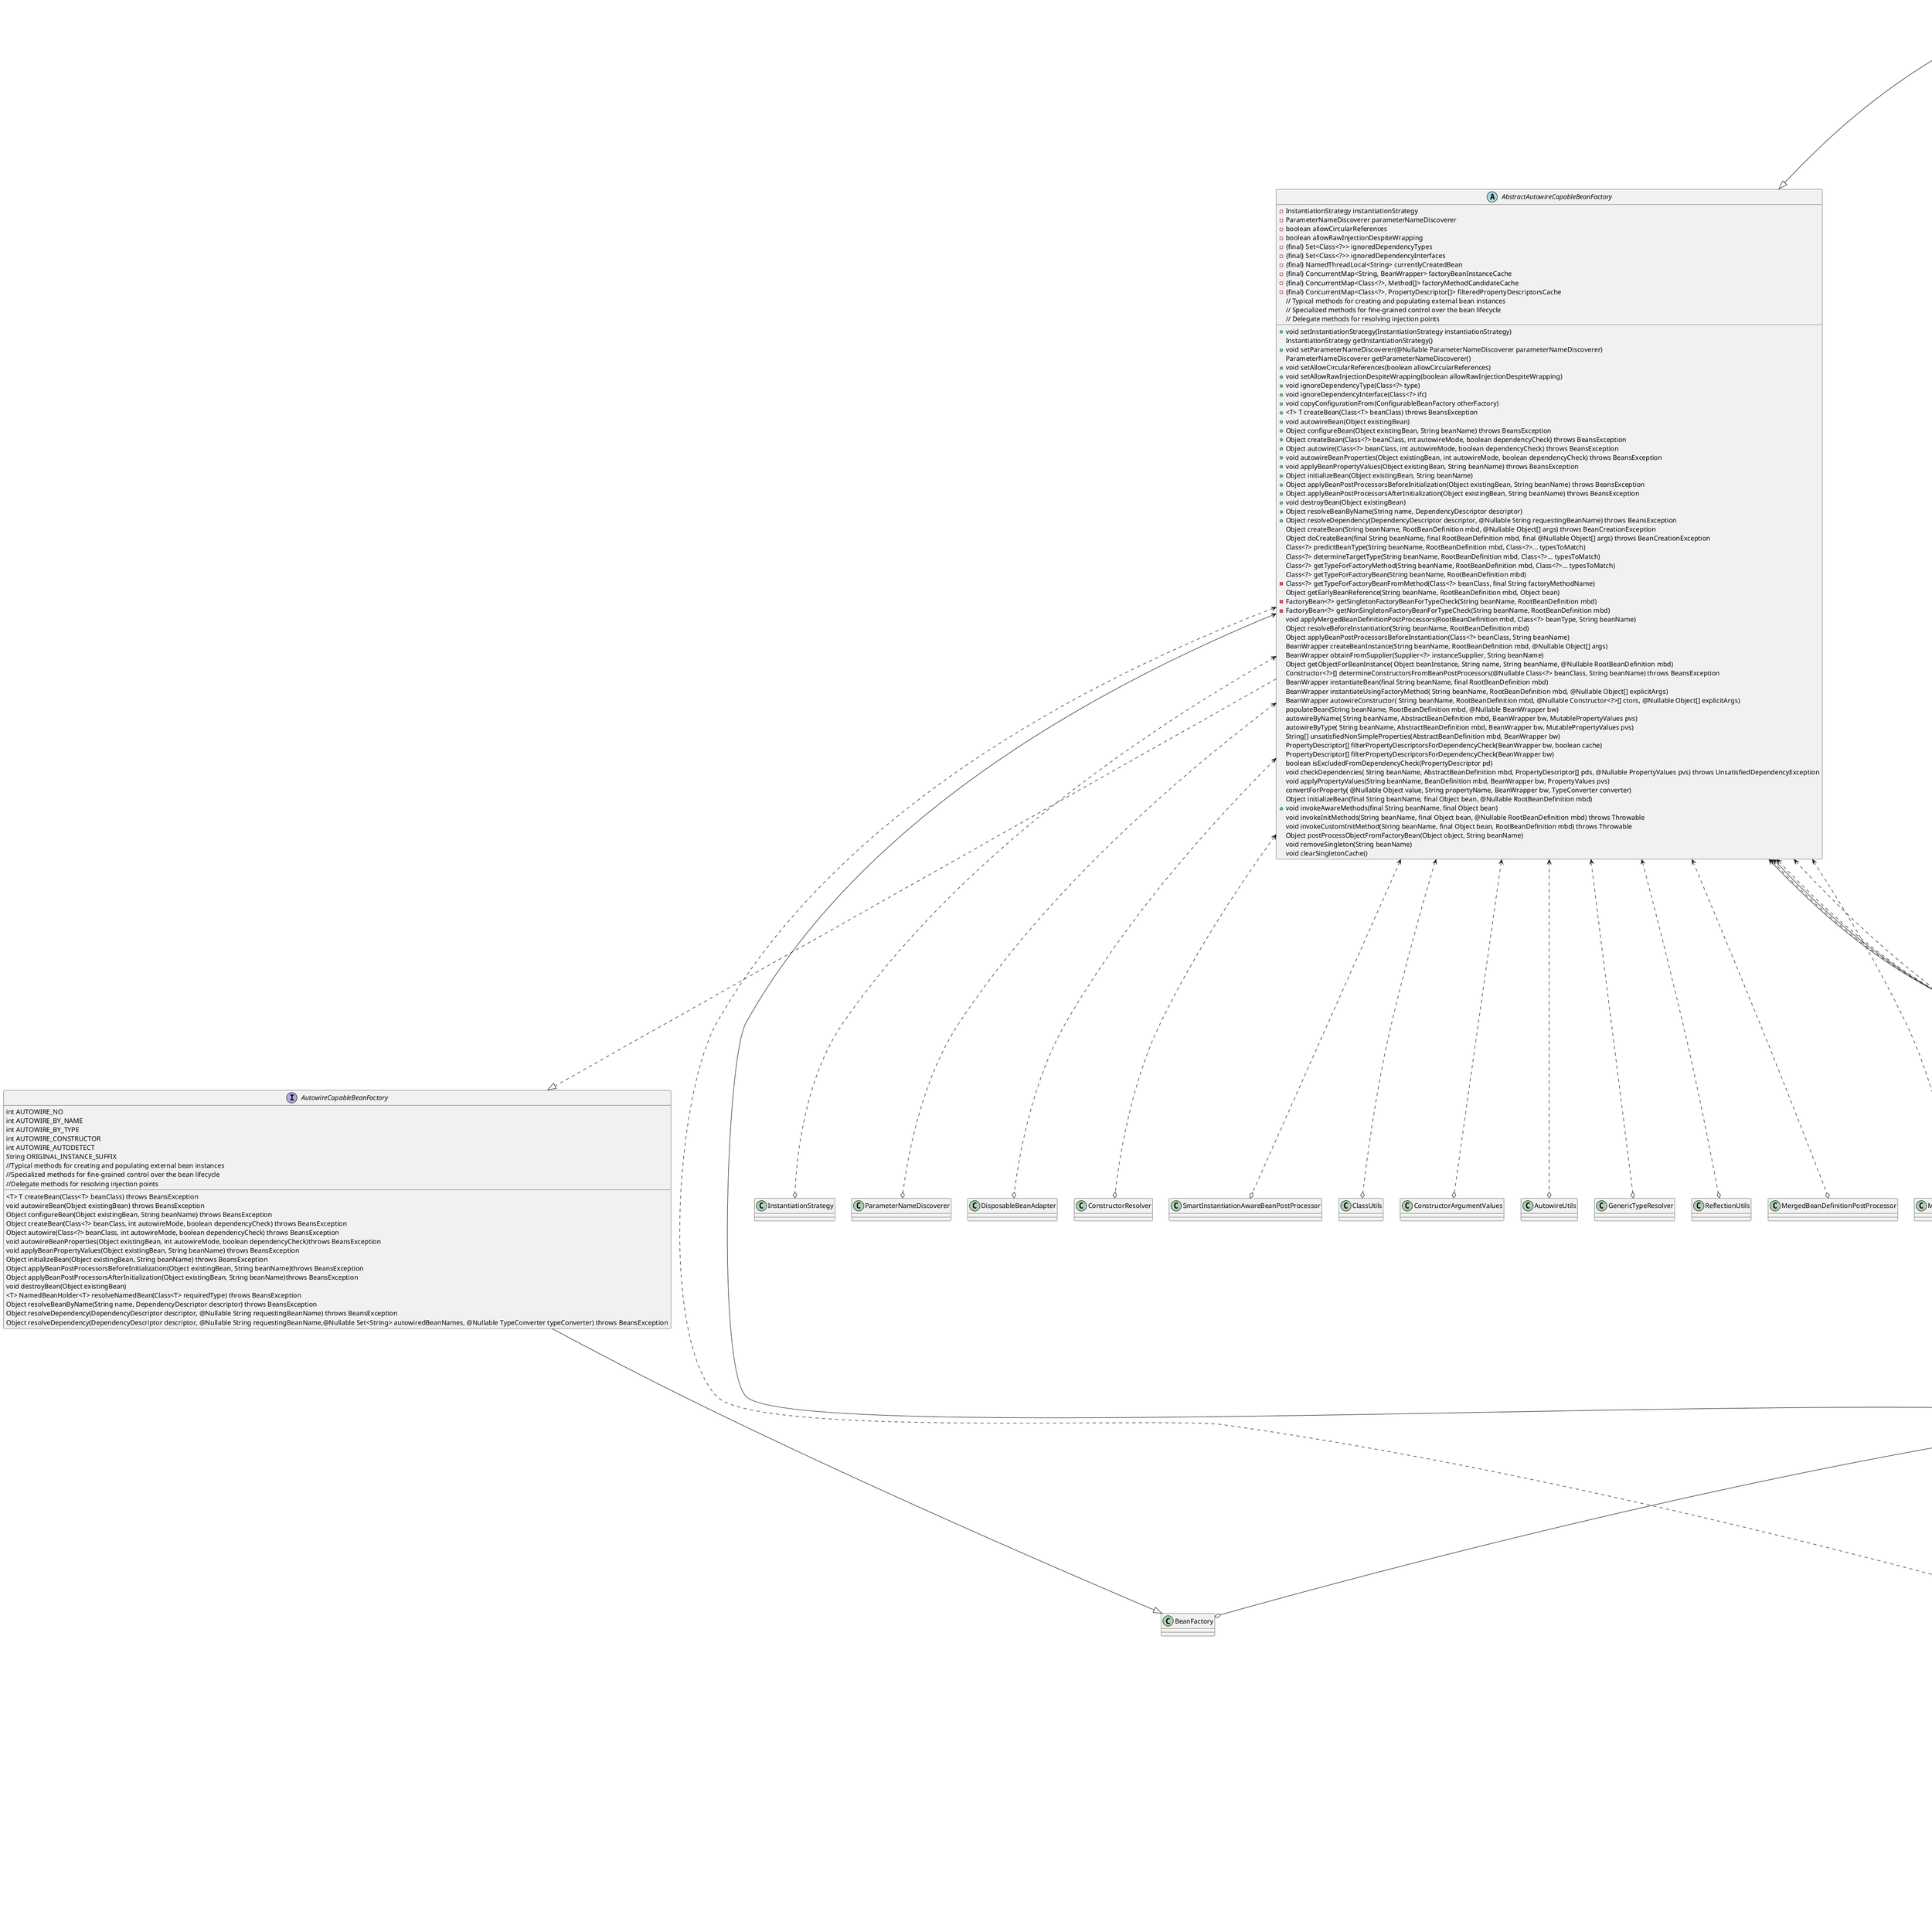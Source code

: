 @startuml
class DefaultListableBeanFactory{
}
class SimpleAliasRegistry{
    -{final} Map<String, String> aliasMap = new ConcurrentHashMap<>(16)
     +void registerAlias(String name, String alias)
     + boolean hasAlias(String name, String alias)
     + void removeAlias(String alias)
     + boolean isAlias(String name)
     + String[] getAliases(String name)
     + void resolveAliases(StringValueResolver valueResolver)
     + String canonicalName(String name)
       boolean allowAliasOverriding()
       void checkForAliasCircle(String name, String alias)
     - void retrieveAliases(String name, List<String> result)
}
class DefaultSingletonBeanRegistry{
   -{final}  Map<String, Object> singletonObjects
   -{final}  Map<String, ObjectFactory<?>> singletonFactories
   -{final}  Map<String, Object> earlySingletonObjects
   -{final}  Set<String> registeredSingletons
   -{final}  Set<String> singletonsCurrentlyInCreation
   -{final}  Set<String> inCreationCheckExclusions
   -{final}  Set<Exception> suppressedExceptions
   -{final}  boolean singletonsCurrentlyInDestruction
   -{final}  Map<String, Object> disposableBeans
   -{final}  Map<String, Set<String>> containedBeanMap
   -{final}  Map<String, Set<String>> dependentBeanMap
   -{final}  Map<String, Set<String>> dependenciesForBeanMap
   + void registerSingleton(String beanName, Object singletonObject) throws IllegalStateException
   + Object getSingleton(String beanName)
   + boolean containsSingleton(String beanName)
   + void setCurrentlyInCreation(String beanName, boolean inCreation)
   + boolean isCurrentlyInCreation(String beanName)
   + boolean isSingletonCurrentlyInCreation(String beanName)
   + void registerDisposableBean(String beanName, DisposableBean bean)
   + void registerContainedBean(String containedBeanName, String containingBeanName)
   + void registerDependentBean(String beanName, String dependentBeanName)
   + String[] getDependentBeans(String beanName)
   + String[] getDependenciesForBean(String beanName)
   + void destroySingletons()
   + void destroySingleton(String beanName)
   + {final}   Object getSingletonMutex()
     void addSingleton(String beanName, Object singletonObject)
     void addSingletonFactory(String beanName, ObjectFactory<?> singletonFactory)
     Object getSingleton(String beanName, boolean allowEarlyReference)
     Object getSingleton(String beanName, ObjectFactory<?> singletonFactory)
     void onSuppressedException(Exception ex)
     void removeSingleton(String beanName)
     String[] getSingletonNames()
     int getSingletonCount()
     boolean isActuallyInCreation(String beanName)
     void beforeSingletonCreation(String beanName)
     void afterSingletonCreation(String beanName)
     boolean isDependent(String beanName, String dependentBeanName)
     boolean hasDependentBean(String beanName)
     void clearSingletonCache()
     void destroyBean(String beanName, @Nullable DisposableBean bean)
   - boolean isDependent(String beanName, String dependentBeanName, @Nullable Set<String> alreadySeen)
}
abstract class FactoryBeanRegistrySupport{
    -{final} Map<String, Object> factoryBeanObjectCache
    Class<?> getTypeForFactoryBean(final FactoryBean<?> factoryBean)
    Object getCachedObjectForFactoryBean(String beanName)
    Object getObjectFromFactoryBean(FactoryBean<?> factory, String beanName, boolean shouldPostProcess)
    Object doGetObjectFromFactoryBean(final FactoryBean<?> factory, final String beanName) throws BeanCreationException
    Object postProcessObjectFromFactoryBean(Object object, String beanName) throws BeansException
    FactoryBean<?> getFactoryBean(String beanName, Object beanInstance) throws BeansException
    void removeSingleton(String beanName)
    void clearSingletonCache()
    AccessControlContext getAccessControlContext()
}
abstract class AbstractAutowireCapableBeanFactory{
    - InstantiationStrategy instantiationStrategy
    - ParameterNameDiscoverer parameterNameDiscoverer
    - boolean allowCircularReferences
    - boolean allowRawInjectionDespiteWrapping
    - {final} Set<Class<?>> ignoredDependencyTypes
    - {final} Set<Class<?>> ignoredDependencyInterfaces
    - {final} NamedThreadLocal<String> currentlyCreatedBean
    - {final} ConcurrentMap<String, BeanWrapper> factoryBeanInstanceCache
    - {final} ConcurrentMap<Class<?>, Method[]> factoryMethodCandidateCache
    - {final} ConcurrentMap<Class<?>, PropertyDescriptor[]> filteredPropertyDescriptorsCache
    + void setInstantiationStrategy(InstantiationStrategy instantiationStrategy)
      InstantiationStrategy getInstantiationStrategy()
    + void setParameterNameDiscoverer(@Nullable ParameterNameDiscoverer parameterNameDiscoverer)
      ParameterNameDiscoverer getParameterNameDiscoverer()
    + void setAllowCircularReferences(boolean allowCircularReferences)
    + void setAllowRawInjectionDespiteWrapping(boolean allowRawInjectionDespiteWrapping)
    + void ignoreDependencyType(Class<?> type)
    + void ignoreDependencyInterface(Class<?> ifc)
    + void copyConfigurationFrom(ConfigurableBeanFactory otherFactory)
 	// Typical methods for creating and populating external bean instances
    +  <T> T createBean(Class<T> beanClass) throws BeansException
    + void autowireBean(Object existingBean)
    + Object configureBean(Object existingBean, String beanName) throws BeansException
	// Specialized methods for fine-grained control over the bean lifecycle
    + Object createBean(Class<?> beanClass, int autowireMode, boolean dependencyCheck) throws BeansException
    + Object autowire(Class<?> beanClass, int autowireMode, boolean dependencyCheck) throws BeansException
    + void autowireBeanProperties(Object existingBean, int autowireMode, boolean dependencyCheck) throws BeansException
    + void applyBeanPropertyValues(Object existingBean, String beanName) throws BeansException
    + Object initializeBean(Object existingBean, String beanName)
    + Object applyBeanPostProcessorsBeforeInitialization(Object existingBean, String beanName) throws BeansException
    + Object applyBeanPostProcessorsAfterInitialization(Object existingBean, String beanName) throws BeansException
    + void destroyBean(Object existingBean)
    // Delegate methods for resolving injection points
    + Object resolveBeanByName(String name, DependencyDescriptor descriptor)
    + Object resolveDependency(DependencyDescriptor descriptor, @Nullable String requestingBeanName) throws BeansException
      Object createBean(String beanName, RootBeanDefinition mbd, @Nullable Object[] args) throws BeanCreationException
      Object doCreateBean(final String beanName, final RootBeanDefinition mbd, final @Nullable Object[] args) throws BeanCreationException
      Class<?> predictBeanType(String beanName, RootBeanDefinition mbd, Class<?>... typesToMatch)
      Class<?> determineTargetType(String beanName, RootBeanDefinition mbd, Class<?>... typesToMatch)
      Class<?> getTypeForFactoryMethod(String beanName, RootBeanDefinition mbd, Class<?>... typesToMatch)
      Class<?> getTypeForFactoryBean(String beanName, RootBeanDefinition mbd)
    - Class<?> getTypeForFactoryBeanFromMethod(Class<?> beanClass, final String factoryMethodName)
      Object getEarlyBeanReference(String beanName, RootBeanDefinition mbd, Object bean)
    - FactoryBean<?> getSingletonFactoryBeanForTypeCheck(String beanName, RootBeanDefinition mbd)
    - FactoryBean<?> getNonSingletonFactoryBeanForTypeCheck(String beanName, RootBeanDefinition mbd)
      void applyMergedBeanDefinitionPostProcessors(RootBeanDefinition mbd, Class<?> beanType, String beanName)
      Object resolveBeforeInstantiation(String beanName, RootBeanDefinition mbd)
      Object applyBeanPostProcessorsBeforeInstantiation(Class<?> beanClass, String beanName)
      BeanWrapper createBeanInstance(String beanName, RootBeanDefinition mbd, @Nullable Object[] args)
      BeanWrapper obtainFromSupplier(Supplier<?> instanceSupplier, String beanName)
      Object getObjectForBeanInstance( Object beanInstance, String name, String beanName, @Nullable RootBeanDefinition mbd)
      Constructor<?>[] determineConstructorsFromBeanPostProcessors(@Nullable Class<?> beanClass, String beanName) throws BeansException
      BeanWrapper instantiateBean(final String beanName, final RootBeanDefinition mbd)
      BeanWrapper instantiateUsingFactoryMethod( String beanName, RootBeanDefinition mbd, @Nullable Object[] explicitArgs)
      BeanWrapper autowireConstructor( String beanName, RootBeanDefinition mbd, @Nullable Constructor<?>[] ctors, @Nullable Object[] explicitArgs)
      populateBean(String beanName, RootBeanDefinition mbd, @Nullable BeanWrapper bw)
      autowireByName( String beanName, AbstractBeanDefinition mbd, BeanWrapper bw, MutablePropertyValues pvs)
      autowireByType( String beanName, AbstractBeanDefinition mbd, BeanWrapper bw, MutablePropertyValues pvs)
      String[] unsatisfiedNonSimpleProperties(AbstractBeanDefinition mbd, BeanWrapper bw)
      PropertyDescriptor[] filterPropertyDescriptorsForDependencyCheck(BeanWrapper bw, boolean cache)
      PropertyDescriptor[] filterPropertyDescriptorsForDependencyCheck(BeanWrapper bw)
      boolean isExcludedFromDependencyCheck(PropertyDescriptor pd)
      void checkDependencies( String beanName, AbstractBeanDefinition mbd, PropertyDescriptor[] pds, @Nullable PropertyValues pvs) throws UnsatisfiedDependencyException
      void applyPropertyValues(String beanName, BeanDefinition mbd, BeanWrapper bw, PropertyValues pvs)
      convertForProperty( @Nullable Object value, String propertyName, BeanWrapper bw, TypeConverter converter)
      Object initializeBean(final String beanName, final Object bean, @Nullable RootBeanDefinition mbd)
    + void invokeAwareMethods(final String beanName, final Object bean)
      void invokeInitMethods(String beanName, final Object bean, @Nullable RootBeanDefinition mbd) throws Throwable
      void invokeCustomInitMethod(String beanName, final Object bean, RootBeanDefinition mbd) throws Throwable
      Object postProcessObjectFromFactoryBean(Object object, String beanName)
      void removeSingleton(String beanName)
      void clearSingletonCache()

}
abstract class AbstractBeanFactory{
    - BeanFactory parentBeanFactory
    - ClassLoader beanClassLoader
    - ClassLoader tempClassLoader
    - boolean cacheBeanMetadata
    - BeanExpressionResolver beanExpressionResolver
    - ConversionService conversionService
    - {final} Set<PropertyEditorRegistrar> propertyEditorRegistrars
    - {final}  Map<Class<?>, Class<? extends PropertyEditor>> customEditors
    - TypeConverter typeConverter
    - List<StringValueResolver> embeddedValueResolvers
    - List<BeanPostProcessor> beanPostProcessors
    - {volatile} boolean hasInstantiationAwareBeanPostProcessors
    - {volatile} boolean hasDestructionAwareBeanPostProcessors
    - {final} Map<String, Scope> scopes
    - SecurityContextProvider securityContextProvider
    - {final} Map<String, RootBeanDefinition> mergedBeanDefinitions
    - {final} Set<String> alreadyCreated
    - {final} ThreadLocal<Object> prototypesCurrentlyInCreation
    + Object getBean(String name) throws BeansException
    + <T> T getBean(String name, Class<T> requiredType) throws BeansException
    + Object getBean(String name, Object... args) throws BeansException
    + <T> T getBean(String name, @Nullable Class<T> requiredType, @Nullable Object... args) throws BeansException
      <T> T doGetBean(final String name, @Nullable final Class<T> requiredType,@Nullable final Object[] args, boolean typeCheckOnly) throws BeansException
    + boolean containsBean(String name)
    + boolean isSingleton(String name) throws NoSuchBeanDefinitionException
    + boolean isPrototype(String name) throws NoSuchBeanDefinitionException
    + boolean isTypeMatch(String name, ResolvableType typeToMatch) throws NoSuchBeanDefinitionException
    + boolean isTypeMatch(String name, Class<?> typeToMatch) throws NoSuchBeanDefinitionException
    + Class<?> getType(String name) throws NoSuchBeanDefinitionException
    + String[] getAliases(String name)
    + BeanFactory getParentBeanFactory()
    + boolean containsLocalBean(String name)
    + void setParentBeanFactory(@Nullable BeanFactory parentBeanFactory)
    + void setBeanClassLoader(@Nullable ClassLoader beanClassLoader)
    + ClassLoader getBeanClassLoader()
    + void setTempClassLoader(@Nullable ClassLoader tempClassLoader)
    + ClassLoader getTempClassLoader()
    + void setCacheBeanMetadata(boolean cacheBeanMetadata)
    + boolean isCacheBeanMetadata()
    + void setBeanExpressionResolver(@Nullable BeanExpressionResolver resolver)
    + BeanExpressionResolver getBeanExpressionResolver()
    + void setConversionService(@Nullable ConversionService conversionService)
    + ConversionService getConversionService()
    + void addPropertyEditorRegistrar(PropertyEditorRegistrar registrar)
    + Set<PropertyEditorRegistrar> getPropertyEditorRegistrars()
    + void registerCustomEditor(Class<?> requiredType, Class<? extends PropertyEditor> propertyEditorClass)
    + void copyRegisteredEditorsTo(PropertyEditorRegistry registry)
    + Map<Class<?>, Class<? extends PropertyEditor>> getCustomEditors()
    + void setTypeConverter(TypeConverter typeConverter)
      TypeConverter getCustomTypeConverter()
    + TypeConverter getTypeConverter()
    + void addEmbeddedValueResolver(StringValueResolver valueResolver)
    + boolean hasEmbeddedValueResolver()
    + String resolveEmbeddedValue(@Nullable String value)
    + void addBeanPostProcessor(BeanPostProcessor beanPostProcessor)
    + int getBeanPostProcessorCount()
      List<BeanPostProcessor> getBeanPostProcessors()
      boolean hasInstantiationAwareBeanPostProcessors()
      boolean hasDestructionAwareBeanPostProcessors()
    + void registerScope(String scopeName, Scope scope)
    + String[] getRegisteredScopeNames()
    + Scope getRegisteredScope(String scopeName)
    + void setSecurityContextProvider(SecurityContextProvider securityProvider)
    + AccessControlContext getAccessControlContext()
    + void copyConfigurationFrom(ConfigurableBeanFactory otherFactory)
    + BeanDefinition getMergedBeanDefinition(String name) throws BeansException
      boolean isFactoryBean(String name) throws NoSuchBeanDefinitionException
      boolean isActuallyInCreation(String beanName
      boolean isPrototypeCurrentlyInCreation(String beanName)
      void beforePrototypeCreation(String beanName)
      void afterPrototypeCreation(String beanName)
    + void destroyBean(String beanName, Object beanInstance)
      void destroyBean(String beanName, Object bean, RootBeanDefinition mbd)
    + void destroyScopedBean(String beanName)
      String transformedBeanName(String name)
      String originalBeanName(String name)
      void initBeanWrapper(BeanWrapper bw)
      void registerCustomEditors(PropertyEditorRegistry registry)
      RootBeanDefinition getMergedLocalBeanDefinition(String beanName) throws BeansException
      RootBeanDefinition getMergedBeanDefinition(String beanName, BeanDefinition bd) throws BeanDefinitionStoreException
      RootBeanDefinition getMergedBeanDefinition(String beanName, BeanDefinition bd, @Nullable BeanDefinition containingBd) throws BeanDefinitionStoreException
      void checkMergedBeanDefinition(RootBeanDefinition mbd, String beanName, @Nullable Object[] args) throws BeanDefinitionStoreException
      void clearMergedBeanDefinition(String beanName)
      void clearMetadataCache()
      Class<?> resolveBeanClass(final RootBeanDefinition mbd, String beanName, final Class<?>... typesToMatch) throws CannotLoadBeanClassException
      Class<?> doResolveBeanClass(RootBeanDefinition mbd, Class<?>... typesToMatch) throws ClassNotFoundException
      Object evaluateBeanDefinitionString(@Nullable String value, @Nullable BeanDefinition beanDefinition)
      Class<?> predictBeanType(String beanName, RootBeanDefinition mbd, Class<?>... typesToMatch)
      boolean isFactoryBean(String beanName, RootBeanDefinition mbd)
      Class<?> getTypeForFactoryBean(String beanName, RootBeanDefinition mbd)
      void markBeanAsCreated(String beanName)
      void cleanupAfterBeanCreationFailure(String beanName)
      boolean isBeanEligibleForMetadataCaching(String beanName)
      boolean removeSingletonIfCreatedForTypeCheckOnly(String beanName)
      boolean hasBeanCreationStarted()
      Object getObjectForBeanInstance( Object beanInstance, String name, String beanName, @Nullable RootBeanDefinition mbd)
    + boolean isBeanNameInUse(String beanName)
      boolean requiresDestruction(Object bean, RootBeanDefinition mbd)
      void registerDisposableBeanIfNecessary(String beanName, Object bean, RootBeanDefinition mbd)
      abstract boolean containsBeanDefinition(String beanName)
      abstract BeanDefinition getBeanDefinition(String beanName) throws BeansException
      abstract Object createBean(String beanName, RootBeanDefinition mbd, @Nullable Object[] args) throws BeanCreationException
}
interface ConfigurableListableBeanFactory{
    void ignoreDependencyType(Class<?> type)
    void ignoreDependencyInterface(Class<?> ifc)
    void registerResolvableDependency(Class<?> dependencyType, @Nullable Object autowiredValue)
    boolean isAutowireCandidate(String beanName, DependencyDescriptor descriptor)throws NoSuchBeanDefinitionException
    BeanDefinition getBeanDefinition(String beanName) throws NoSuchBeanDefinitionException
    Iterator<String> getBeanNamesIterator()
    void clearMetadataCache()
    void freezeConfiguration()
    boolean isConfigurationFrozen()
    void preInstantiateSingletons() throws BeansException
}
interface ConfigurableBeanFactory{
    String SCOPE_SINGLETON
    String SCOPE_PROTOTYPE
    void setParentBeanFactory(BeanFactory parentBeanFactory) throws IllegalStateException
    void setBeanClassLoader(@Nullable ClassLoader beanClassLoader)
    ClassLoader getBeanClassLoader()
    void setTempClassLoader(@Nullable ClassLoader tempClassLoader)
    ClassLoader getTempClassLoader()
    void setCacheBeanMetadata(boolean cacheBeanMetadata)
    boolean isCacheBeanMetadata()
    void setBeanExpressionResolver(@Nullable BeanExpressionResolver resolver)
    BeanExpressionResolver getBeanExpressionResolver()
    void setConversionService(@Nullable ConversionService conversionService)
    ConversionService getConversionService()
    void addPropertyEditorRegistrar(PropertyEditorRegistrar registrar)
    void registerCustomEditor(Class<?> requiredType, Class<? extends PropertyEditor> propertyEditorClass)
    void copyRegisteredEditorsTo(PropertyEditorRegistry registry)
    void setTypeConverter(TypeConverter typeConverter)
    TypeConverter getTypeConverter()
    void addEmbeddedValueResolver(StringValueResolver valueResolver)
    boolean hasEmbeddedValueResolver()
    String resolveEmbeddedValue(String value)
    void addBeanPostProcessor(BeanPostProcessor beanPostProcessor)
    int getBeanPostProcessorCount()
    void registerScope(String scopeName, Scope scope)
    String[] getRegisteredScopeNames()
    Scope getRegisteredScope(String scopeName)
    void copyConfigurationFrom(ConfigurableBeanFactory otherFactory)
    void registerAlias(String beanName, String alias) throws BeanDefinitionStoreException
    void resolveAliases(StringValueResolver valueResolver)
    BeanDefinition getMergedBeanDefinition(String beanName) throws NoSuchBeanDefinitionException
    boolean isFactoryBean(String name) throws NoSuchBeanDefinitionException
    void setCurrentlyInCreation(String beanName, boolean inCreation)
    boolean isCurrentlyInCreation(String beanName)
    void registerDependentBean(String beanName, String dependentBeanName)
    String[] getDependentBeans(String beanName)
    String[] getDependenciesForBean(String beanName)
    void destroyBean(String beanName, Object beanInstance)
    void destroyScopedBean(String beanName)
    void destroySingletons()
}
interface SingletonBeanRegistry{
    void registerSingleton(String beanName, Object singletonObject)
    Object getSingleton(String beanName)
    boolean containsSingleton(String beanName)
    String[] getSingletonNames()
    int getSingletonCount()
    Object getSingletonMutex()
}
interface HierarchicalBeanFactory{
    BeanFactory getParentBeanFactory()
    boolean containsLocalBean(String name)
}
interface AutowireCapableBeanFactory{
   int AUTOWIRE_NO
   int AUTOWIRE_BY_NAME
   int AUTOWIRE_BY_TYPE
   int AUTOWIRE_CONSTRUCTOR
   int AUTOWIRE_AUTODETECT
   String ORIGINAL_INSTANCE_SUFFIX
   //Typical methods for creating and populating external bean instances
   <T> T createBean(Class<T> beanClass) throws BeansException
   void autowireBean(Object existingBean) throws BeansException
   Object configureBean(Object existingBean, String beanName) throws BeansException
   //Specialized methods for fine-grained control over the bean lifecycle
   Object createBean(Class<?> beanClass, int autowireMode, boolean dependencyCheck) throws BeansException
   Object autowire(Class<?> beanClass, int autowireMode, boolean dependencyCheck) throws BeansException
   void autowireBeanProperties(Object existingBean, int autowireMode, boolean dependencyCheck)throws BeansException
   void applyBeanPropertyValues(Object existingBean, String beanName) throws BeansException
   Object initializeBean(Object existingBean, String beanName) throws BeansException
   Object applyBeanPostProcessorsBeforeInitialization(Object existingBean, String beanName)throws BeansException
   Object applyBeanPostProcessorsAfterInitialization(Object existingBean, String beanName)throws BeansException
   void destroyBean(Object existingBean)
   //Delegate methods for resolving injection points
   <T> NamedBeanHolder<T> resolveNamedBean(Class<T> requiredType) throws BeansException
   Object resolveBeanByName(String name, DependencyDescriptor descriptor) throws BeansException
   Object resolveDependency(DependencyDescriptor descriptor, @Nullable String requestingBeanName) throws BeansException
   Object resolveDependency(DependencyDescriptor descriptor, @Nullable String requestingBeanName,@Nullable Set<String> autowiredBeanNames, @Nullable TypeConverter typeConverter) throws BeansException
}
SimpleAliasRegistry ..|>AliasRegistry
DefaultSingletonBeanRegistry --|>SimpleAliasRegistry
DefaultSingletonBeanRegistry ..|>SingletonBeanRegistry
FactoryBeanRegistrySupport --|>DefaultSingletonBeanRegistry
AbstractBeanFactory --|>FactoryBeanRegistrySupport
AbstractBeanFactory ..|>ConfigurableBeanFactory
AbstractAutowireCapableBeanFactory ..|>AutowireCapableBeanFactory
AutowireCapableBeanFactory --|>BeanFactory
DefaultListableBeanFactory --|>AbstractAutowireCapableBeanFactory
DefaultListableBeanFactory ..|>BeanDefinitionRegistry
DefaultListableBeanFactory ..|>ConfigurableListableBeanFactory
ConfigurableListableBeanFactory --|>ConfigurableBeanFactory
ConfigurableBeanFactory --|>HierarchicalBeanFactory
ConfigurableBeanFactory --|> SingletonBeanRegistry
ConfigurableBeanFactory <..o ClassLoader
ConfigurableBeanFactory <..o BeanExpressionResolver
ConfigurableBeanFactory <..o ConversionService
ConfigurableBeanFactory <..o PropertyEditorRegistrar
ConfigurableBeanFactory <..o PropertyEditor
ConfigurableBeanFactory <..o PropertyEditorRegistry
ConfigurableBeanFactory <..o TypeConverter
ConfigurableBeanFactory <..o StringValueResolver
ConfigurableBeanFactory <..o BeanPostProcessor
ConfigurableBeanFactory <..o Scope
ConfigurableBeanFactory <..o AccessControlContext
ConfigurableBeanFactory <..o BeanDefinition
AbstractBeanFactory <--o BeanFactory
AbstractBeanFactory <--o BeanExpressionResolver
AbstractBeanFactory <--o ConversionService
AbstractBeanFactory <..o PropertyEditorRegistrar
AbstractBeanFactory <..o TypeConverter
AbstractBeanFactory <..o BeanPostProcessor
AbstractBeanFactory <--o Scope
AbstractBeanFactory <..o BeanDefinition
AbstractBeanFactory <--o RootBeanDefinition
AbstractBeanFactory <--o FactoryBean
AbstractBeanFactory <..o BeanFactoryUtils
AbstractBeanFactory <..o ClassLoader
AbstractBeanFactory <..o InstantiationAwareBeanPostProcessor
AbstractBeanFactory <..o DestructionAwareBeanPostProcessor
AbstractBeanFactory <..o BeanWrapper
AbstractAutowireCapableBeanFactory <..o InstantiationStrategy
AbstractAutowireCapableBeanFactory <..o ParameterNameDiscoverer
AbstractAutowireCapableBeanFactory <--o RootBeanDefinition
AbstractAutowireCapableBeanFactory <--o BeanWrapper
AbstractAutowireCapableBeanFactory <--o BeanPostProcessor
AbstractAutowireCapableBeanFactory <..o DisposableBeanAdapter
AbstractAutowireCapableBeanFactory <..o ConstructorResolver
AbstractAutowireCapableBeanFactory <..o SmartInstantiationAwareBeanPostProcessor
AbstractAutowireCapableBeanFactory <..o ClassUtils
AbstractAutowireCapableBeanFactory <..o ConstructorArgumentValues
AbstractAutowireCapableBeanFactory <..o ConstructorArgumentValues.ValueHolder
AbstractAutowireCapableBeanFactory <..o AutowireUtils
AbstractAutowireCapableBeanFactory <..o GenericTypeResolver
AbstractAutowireCapableBeanFactory <..o ReflectionUtils
AbstractAutowireCapableBeanFactory <..o MergedBeanDefinitionPostProcessor
AbstractAutowireCapableBeanFactory <..o InstantiationAwareBeanPostProcessor
AbstractAutowireCapableBeanFactory <..o MutablePropertyValues
AbstractAutowireCapableBeanFactory <..o TypeConverter
AbstractAutowireCapableBeanFactory <..o PropertyAccessorUtils
AbstractAutowireCapableBeanFactory <..o BeanUtils
@enduml